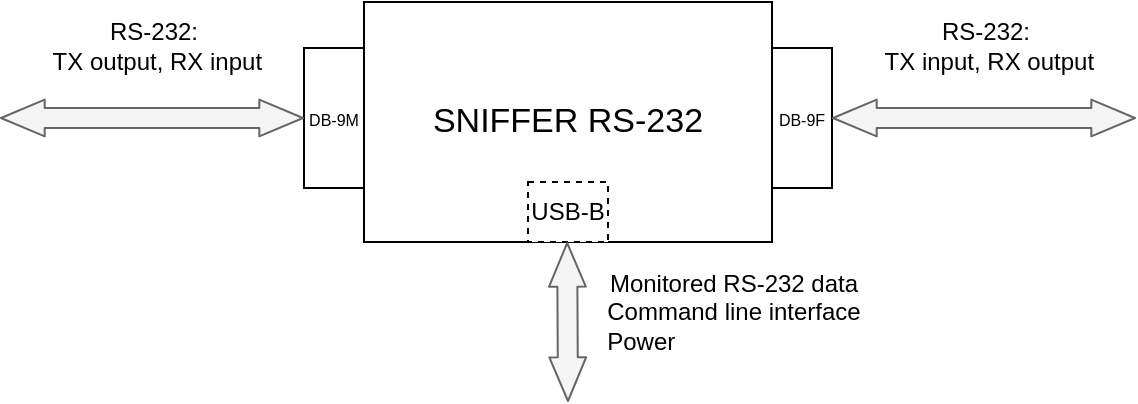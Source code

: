 <mxfile version="14.5.1" type="device"><diagram id="C6rxWyxuDuguQe8ppjxL" name="Страница 1"><mxGraphModel dx="640" dy="402" grid="1" gridSize="10" guides="1" tooltips="1" connect="1" arrows="1" fold="1" page="1" pageScale="1" pageWidth="827" pageHeight="1169" math="0" shadow="0"><root><mxCell id="0"/><mxCell id="1" parent="0"/><mxCell id="jLgP-jOReoRa66FRhvLb-1" value="&lt;font style=&quot;font-size: 17px&quot;&gt;SNIFFER RS-232&lt;/font&gt;" style="rounded=0;whiteSpace=wrap;html=1;sketch=0;" parent="1" vertex="1"><mxGeometry x="300" y="90" width="204" height="120" as="geometry"/></mxCell><mxCell id="jLgP-jOReoRa66FRhvLb-3" value="&lt;font style=&quot;font-size: 8px&quot;&gt;DB-9F&lt;/font&gt;" style="rounded=0;whiteSpace=wrap;html=1;direction=south;glass=0;shadow=0;sketch=0;" parent="1" vertex="1"><mxGeometry x="504" y="113" width="30" height="70" as="geometry"/></mxCell><mxCell id="jLgP-jOReoRa66FRhvLb-4" value="USB-B" style="rounded=0;whiteSpace=wrap;html=1;shadow=0;glass=0;sketch=0;dashed=1;" parent="1" vertex="1"><mxGeometry x="382" y="180" width="40" height="30" as="geometry"/></mxCell><mxCell id="jLgP-jOReoRa66FRhvLb-5" value="&lt;font style=&quot;font-size: 8px&quot;&gt;DB-9M&lt;/font&gt;" style="rounded=0;whiteSpace=wrap;html=1;direction=south;glass=0;shadow=0;sketch=0;" parent="1" vertex="1"><mxGeometry x="270" y="113" width="30" height="70" as="geometry"/></mxCell><mxCell id="jLgP-jOReoRa66FRhvLb-12" value="" style="shape=flexArrow;endArrow=block;startArrow=classic;html=1;fillColor=#f5f5f5;strokeColor=#666666;endWidth=7.429;endSize=6.949;startWidth=7.429;startSize=6.949;exitX=0.5;exitY=0;exitDx=0;exitDy=0;endFill=0;" parent="1" source="jLgP-jOReoRa66FRhvLb-3" edge="1"><mxGeometry width="50" height="50" relative="1" as="geometry"><mxPoint x="540" y="147.58" as="sourcePoint"/><mxPoint x="686" y="148" as="targetPoint"/></mxGeometry></mxCell><mxCell id="jLgP-jOReoRa66FRhvLb-13" value="RS-232:&lt;br&gt;&amp;nbsp;TX input, RX output" style="text;html=1;strokeColor=none;fillColor=none;align=center;verticalAlign=middle;whiteSpace=wrap;rounded=0;shadow=0;glass=0;sketch=0;" parent="1" vertex="1"><mxGeometry x="536" y="90" width="150" height="43" as="geometry"/></mxCell><mxCell id="TyP_J572xwUvmFvH3ayK-4" value="" style="shape=flexArrow;endArrow=block;startArrow=classic;html=1;fillColor=#f5f5f5;strokeColor=#666666;endWidth=7.429;endSize=6.949;startWidth=7.429;startSize=6.949;exitX=0.5;exitY=0;exitDx=0;exitDy=0;endFill=0;" edge="1" parent="1"><mxGeometry width="50" height="50" relative="1" as="geometry"><mxPoint x="118" y="148" as="sourcePoint"/><mxPoint x="270" y="148" as="targetPoint"/></mxGeometry></mxCell><mxCell id="TyP_J572xwUvmFvH3ayK-5" value="RS-232:&lt;br&gt;&amp;nbsp;TX output, RX input" style="text;html=1;strokeColor=none;fillColor=none;align=center;verticalAlign=middle;whiteSpace=wrap;rounded=0;shadow=0;glass=0;sketch=0;" vertex="1" parent="1"><mxGeometry x="120" y="90" width="150" height="43" as="geometry"/></mxCell><mxCell id="TyP_J572xwUvmFvH3ayK-6" value="" style="shape=flexArrow;endArrow=block;startArrow=classic;html=1;fillColor=#f5f5f5;strokeColor=#666666;endWidth=7.429;endSize=6.949;startWidth=7.429;startSize=6.949;exitX=0.5;exitY=0;exitDx=0;exitDy=0;endFill=0;" edge="1" parent="1"><mxGeometry width="50" height="50" relative="1" as="geometry"><mxPoint x="401.58" y="210" as="sourcePoint"/><mxPoint x="402" y="290" as="targetPoint"/></mxGeometry></mxCell><mxCell id="TyP_J572xwUvmFvH3ayK-7" value="Monitored RS-232 data&lt;br&gt;&lt;div style=&quot;text-align: left&quot;&gt;Command line interface&lt;/div&gt;&lt;div style=&quot;text-align: left&quot;&gt;&lt;span&gt;Power&lt;/span&gt;&lt;/div&gt;" style="text;html=1;strokeColor=none;fillColor=none;align=center;verticalAlign=middle;whiteSpace=wrap;rounded=0;shadow=0;glass=0;sketch=0;" vertex="1" parent="1"><mxGeometry x="400" y="220" width="170" height="50" as="geometry"/></mxCell></root></mxGraphModel></diagram></mxfile>